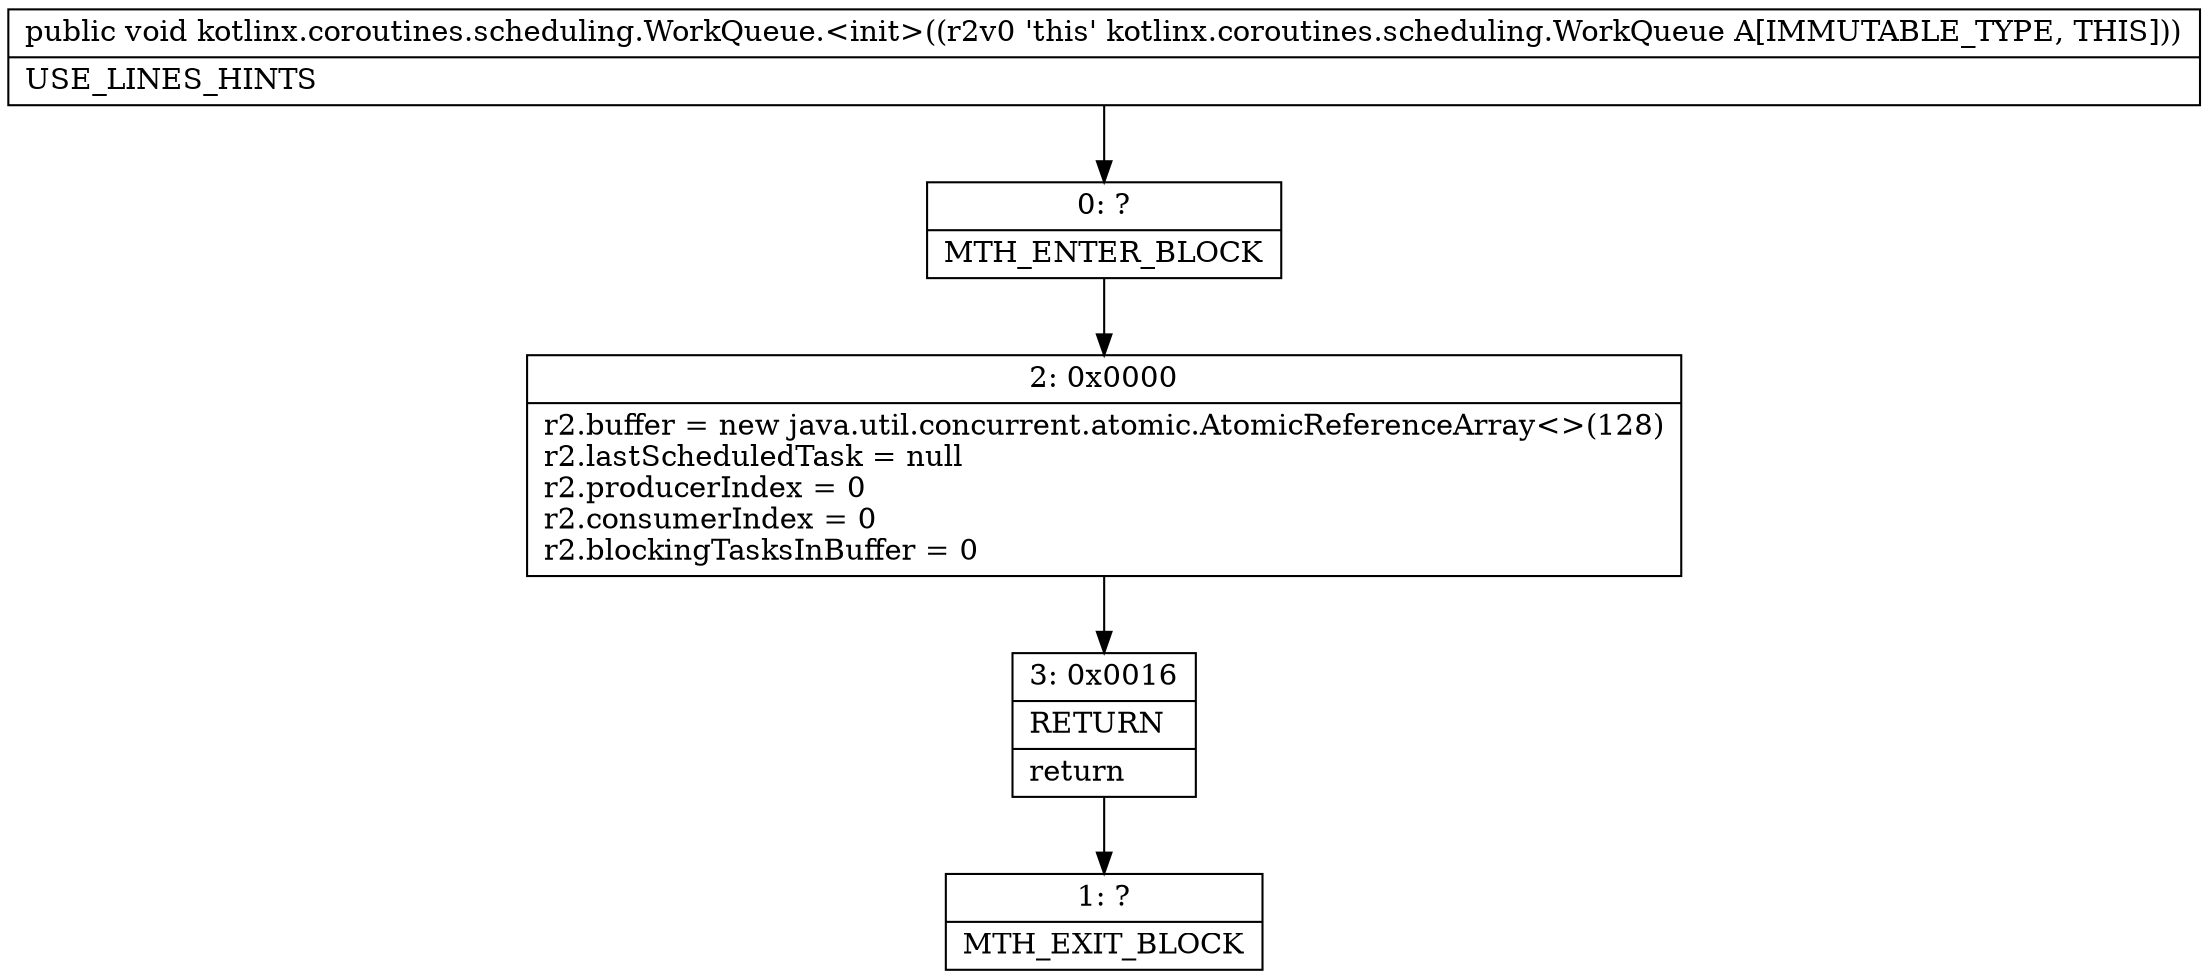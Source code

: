 digraph "CFG forkotlinx.coroutines.scheduling.WorkQueue.\<init\>()V" {
Node_0 [shape=record,label="{0\:\ ?|MTH_ENTER_BLOCK\l}"];
Node_2 [shape=record,label="{2\:\ 0x0000|r2.buffer = new java.util.concurrent.atomic.AtomicReferenceArray\<\>(128)\lr2.lastScheduledTask = null\lr2.producerIndex = 0\lr2.consumerIndex = 0\lr2.blockingTasksInBuffer = 0\l}"];
Node_3 [shape=record,label="{3\:\ 0x0016|RETURN\l|return\l}"];
Node_1 [shape=record,label="{1\:\ ?|MTH_EXIT_BLOCK\l}"];
MethodNode[shape=record,label="{public void kotlinx.coroutines.scheduling.WorkQueue.\<init\>((r2v0 'this' kotlinx.coroutines.scheduling.WorkQueue A[IMMUTABLE_TYPE, THIS]))  | USE_LINES_HINTS\l}"];
MethodNode -> Node_0;Node_0 -> Node_2;
Node_2 -> Node_3;
Node_3 -> Node_1;
}

